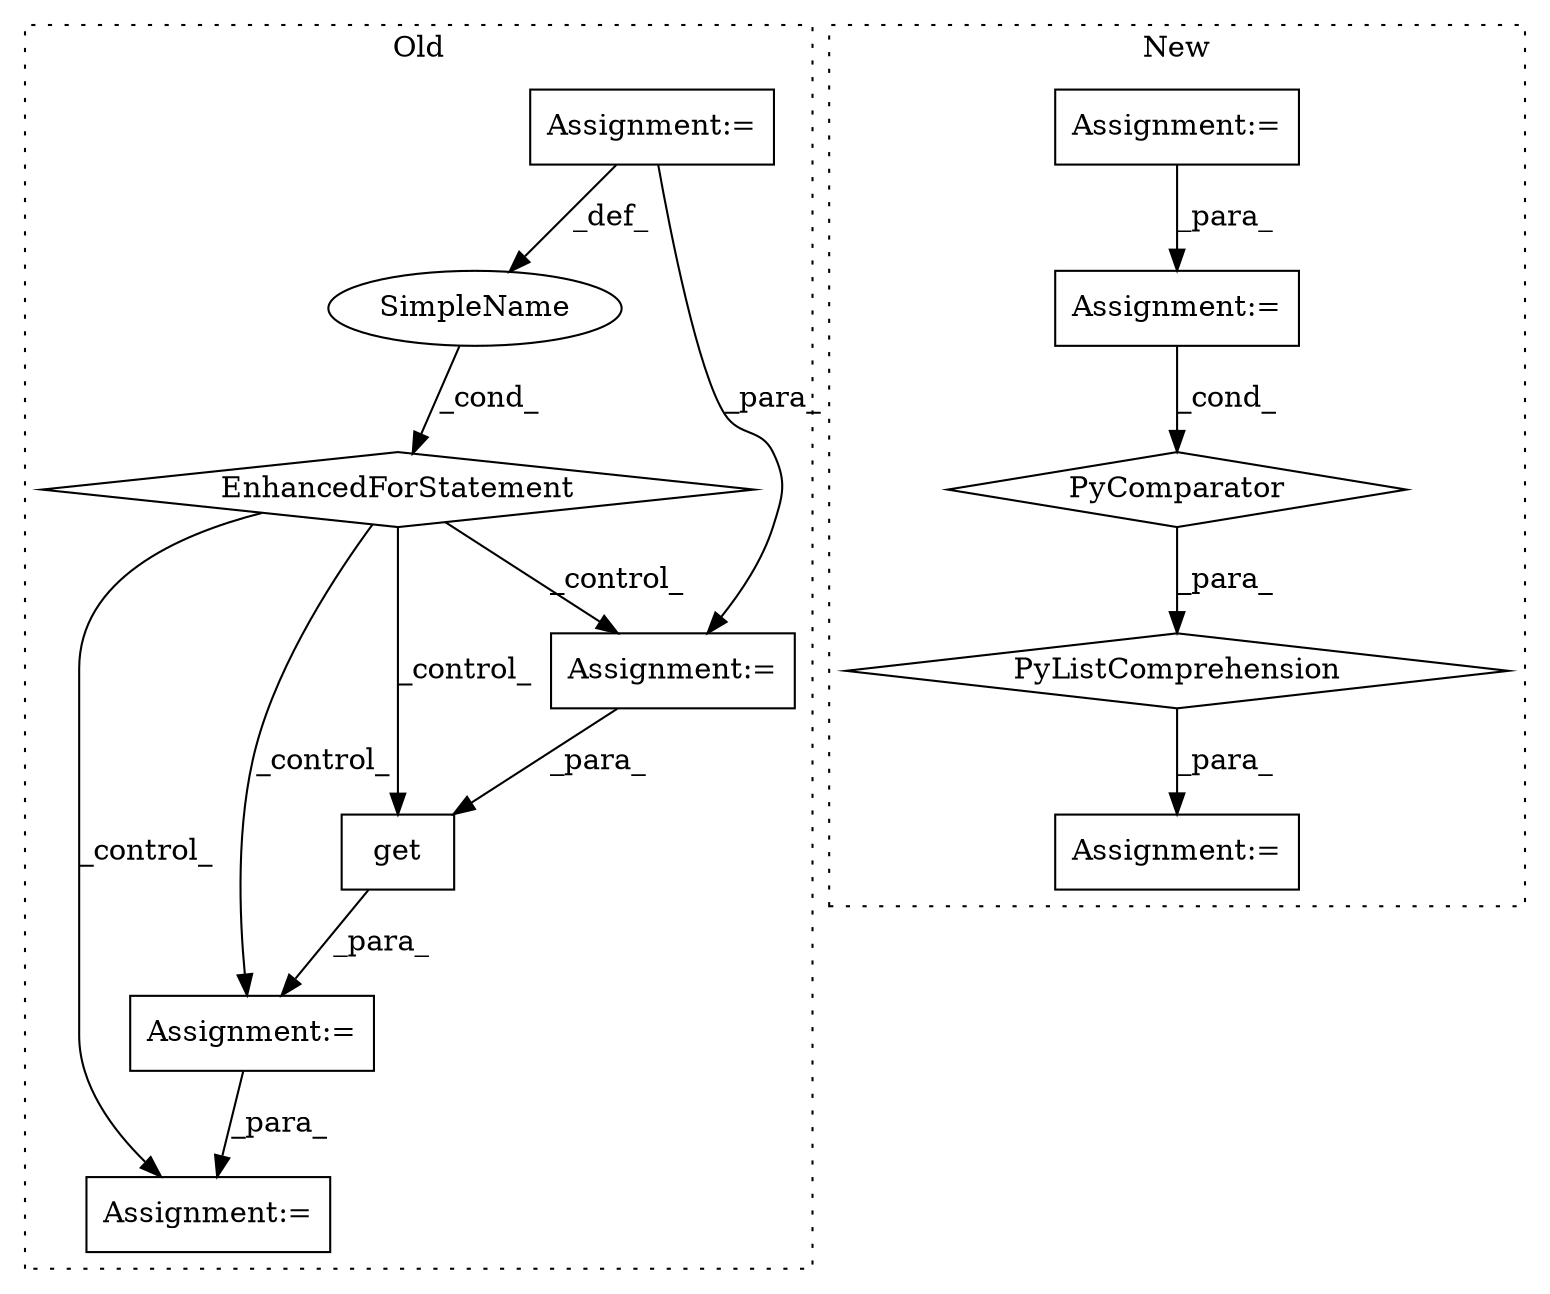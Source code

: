 digraph G {
subgraph cluster0 {
1 [label="get" a="32" s="6162,6167" l="4,1" shape="box"];
6 [label="Assignment:=" a="7" s="6184" l="1" shape="box"];
7 [label="SimpleName" a="42" s="6096" l="5" shape="ellipse"];
8 [label="Assignment:=" a="7" s="6149" l="1" shape="box"];
9 [label="Assignment:=" a="7" s="6037,6115" l="53,2" shape="box"];
10 [label="EnhancedForStatement" a="70" s="6037,6115" l="53,2" shape="diamond"];
11 [label="Assignment:=" a="7" s="6126" l="1" shape="box"];
label = "Old";
style="dotted";
}
subgraph cluster1 {
2 [label="PyComparator" a="113" s="1934" l="26" shape="diamond"];
3 [label="Assignment:=" a="7" s="1616" l="1" shape="box"];
4 [label="PyListComprehension" a="109" s="1831" l="137" shape="diamond"];
5 [label="Assignment:=" a="7" s="1819" l="12" shape="box"];
12 [label="Assignment:=" a="7" s="1934" l="26" shape="box"];
label = "New";
style="dotted";
}
1 -> 8 [label="_para_"];
2 -> 4 [label="_para_"];
3 -> 12 [label="_para_"];
4 -> 5 [label="_para_"];
7 -> 10 [label="_cond_"];
8 -> 6 [label="_para_"];
9 -> 7 [label="_def_"];
9 -> 11 [label="_para_"];
10 -> 11 [label="_control_"];
10 -> 6 [label="_control_"];
10 -> 8 [label="_control_"];
10 -> 1 [label="_control_"];
11 -> 1 [label="_para_"];
12 -> 2 [label="_cond_"];
}